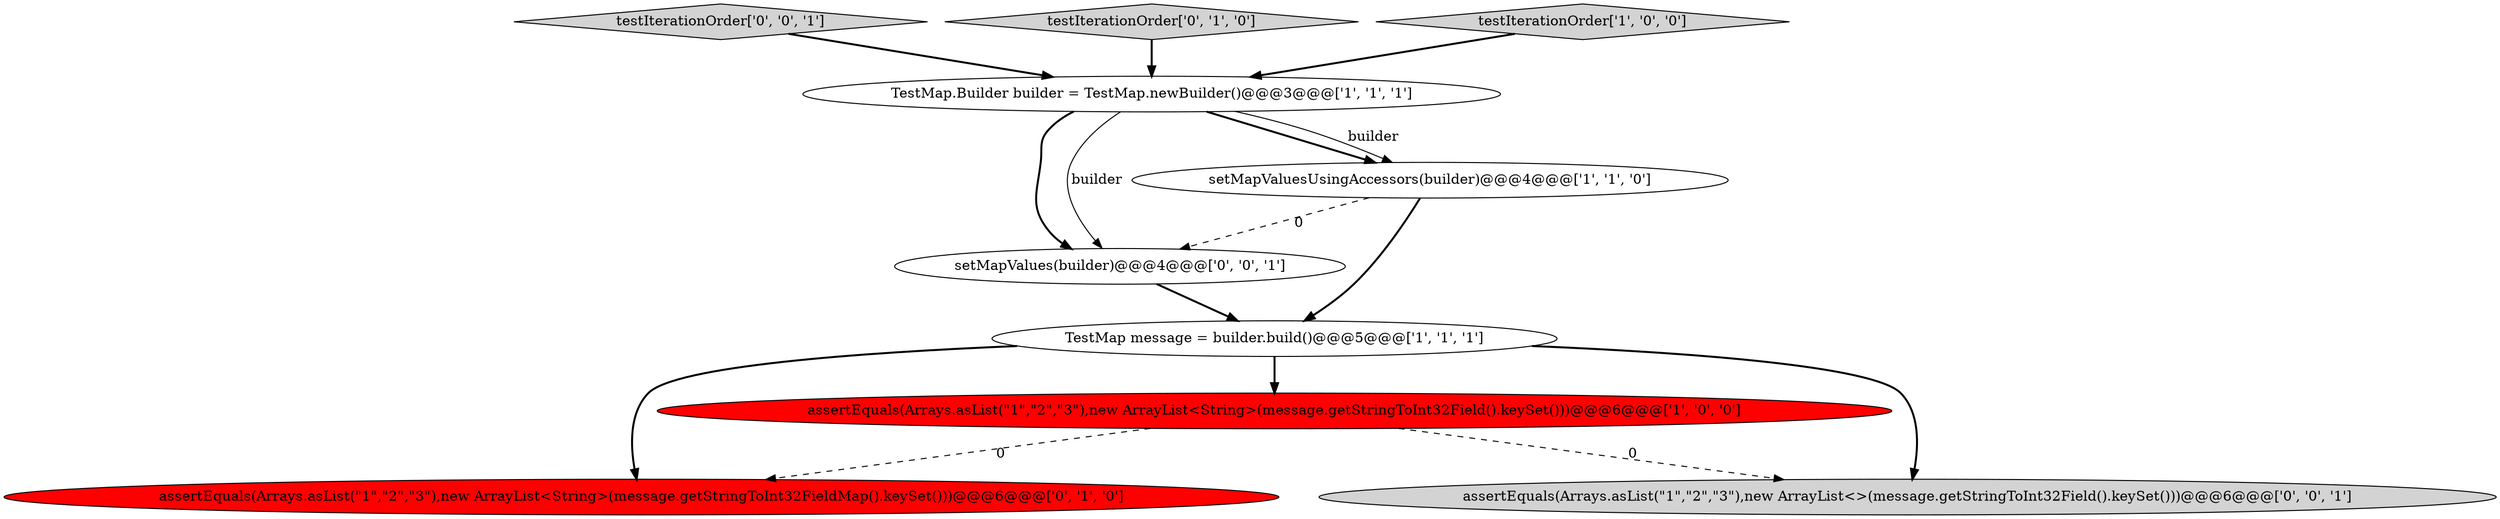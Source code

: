 digraph {
7 [style = filled, label = "testIterationOrder['0', '0', '1']", fillcolor = lightgray, shape = diamond image = "AAA0AAABBB3BBB"];
2 [style = filled, label = "TestMap message = builder.build()@@@5@@@['1', '1', '1']", fillcolor = white, shape = ellipse image = "AAA0AAABBB1BBB"];
9 [style = filled, label = "setMapValues(builder)@@@4@@@['0', '0', '1']", fillcolor = white, shape = ellipse image = "AAA0AAABBB3BBB"];
0 [style = filled, label = "setMapValuesUsingAccessors(builder)@@@4@@@['1', '1', '0']", fillcolor = white, shape = ellipse image = "AAA0AAABBB1BBB"];
6 [style = filled, label = "assertEquals(Arrays.asList(\"1\",\"2\",\"3\"),new ArrayList<String>(message.getStringToInt32FieldMap().keySet()))@@@6@@@['0', '1', '0']", fillcolor = red, shape = ellipse image = "AAA1AAABBB2BBB"];
3 [style = filled, label = "assertEquals(Arrays.asList(\"1\",\"2\",\"3\"),new ArrayList<String>(message.getStringToInt32Field().keySet()))@@@6@@@['1', '0', '0']", fillcolor = red, shape = ellipse image = "AAA1AAABBB1BBB"];
5 [style = filled, label = "testIterationOrder['0', '1', '0']", fillcolor = lightgray, shape = diamond image = "AAA0AAABBB2BBB"];
1 [style = filled, label = "TestMap.Builder builder = TestMap.newBuilder()@@@3@@@['1', '1', '1']", fillcolor = white, shape = ellipse image = "AAA0AAABBB1BBB"];
8 [style = filled, label = "assertEquals(Arrays.asList(\"1\",\"2\",\"3\"),new ArrayList<>(message.getStringToInt32Field().keySet()))@@@6@@@['0', '0', '1']", fillcolor = lightgray, shape = ellipse image = "AAA0AAABBB3BBB"];
4 [style = filled, label = "testIterationOrder['1', '0', '0']", fillcolor = lightgray, shape = diamond image = "AAA0AAABBB1BBB"];
3->8 [style = dashed, label="0"];
5->1 [style = bold, label=""];
4->1 [style = bold, label=""];
3->6 [style = dashed, label="0"];
0->2 [style = bold, label=""];
7->1 [style = bold, label=""];
1->0 [style = bold, label=""];
0->9 [style = dashed, label="0"];
9->2 [style = bold, label=""];
1->0 [style = solid, label="builder"];
2->6 [style = bold, label=""];
1->9 [style = bold, label=""];
2->3 [style = bold, label=""];
2->8 [style = bold, label=""];
1->9 [style = solid, label="builder"];
}

